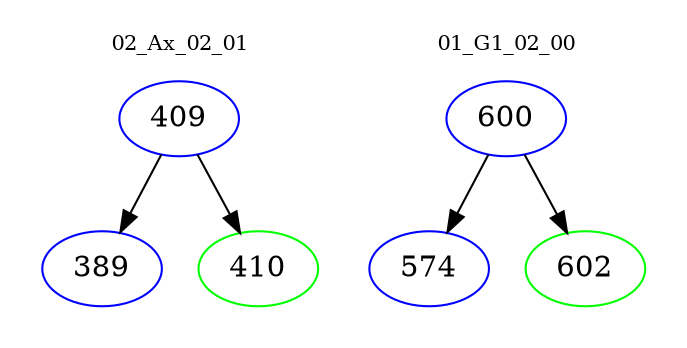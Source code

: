 digraph{
subgraph cluster_0 {
color = white
label = "02_Ax_02_01";
fontsize=10;
T0_409 [label="409", color="blue"]
T0_409 -> T0_389 [color="black"]
T0_389 [label="389", color="blue"]
T0_409 -> T0_410 [color="black"]
T0_410 [label="410", color="green"]
}
subgraph cluster_1 {
color = white
label = "01_G1_02_00";
fontsize=10;
T1_600 [label="600", color="blue"]
T1_600 -> T1_574 [color="black"]
T1_574 [label="574", color="blue"]
T1_600 -> T1_602 [color="black"]
T1_602 [label="602", color="green"]
}
}
